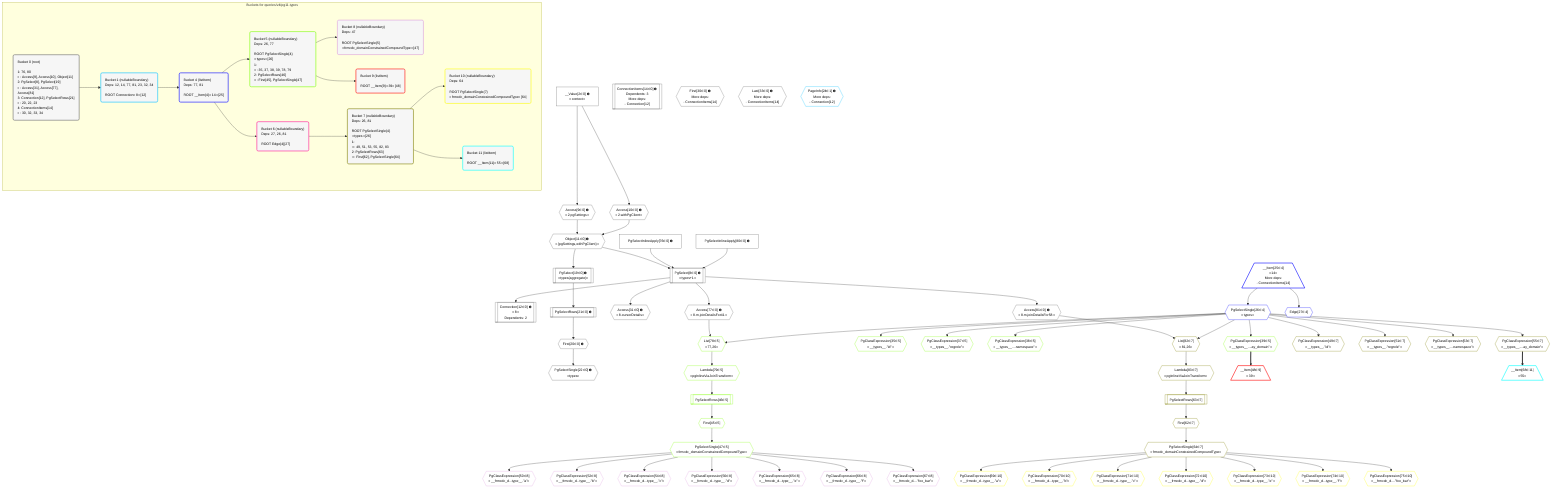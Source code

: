 %%{init: {'themeVariables': { 'fontSize': '12px'}}}%%
graph TD
    classDef path fill:#eee,stroke:#000,color:#000
    classDef plan fill:#fff,stroke-width:1px,color:#000
    classDef itemplan fill:#fff,stroke-width:2px,color:#000
    classDef unbatchedplan fill:#dff,stroke-width:1px,color:#000
    classDef sideeffectplan fill:#fcc,stroke-width:2px,color:#000
    classDef bucket fill:#f6f6f6,color:#000,stroke-width:2px,text-align:left

    subgraph "Buckets for queries/v4/pg11.types"
    Bucket0("Bucket 0 (root)<br /><br />1: 76, 80<br />ᐳ: Access[9], Access[10], Object[11]<br />2: PgSelect[8], PgSelect[19]<br />ᐳ: Access[31], Access[77], Access[81]<br />3: Connection[12], PgSelectRows[21]<br />ᐳ: 20, 22, 23<br />4: ConnectionItems[14]<br />ᐳ: 30, 32, 33, 34"):::bucket
    Bucket1("Bucket 1 (nullableBoundary)<br />Deps: 12, 14, 77, 81, 23, 32, 34<br /><br />ROOT Connectionᐸ8ᐳ[12]"):::bucket
    Bucket4("Bucket 4 (listItem)<br />Deps: 77, 81<br /><br />ROOT __Item{4}ᐸ14ᐳ[25]"):::bucket
    Bucket5("Bucket 5 (nullableBoundary)<br />Deps: 26, 77<br /><br />ROOT PgSelectSingle{4}ᐸtypesᐳ[26]<br />1: <br />ᐳ: 35, 37, 38, 39, 78, 79<br />2: PgSelectRows[46]<br />ᐳ: First[45], PgSelectSingle[47]"):::bucket
    Bucket6("Bucket 6 (nullableBoundary)<br />Deps: 27, 26, 81<br /><br />ROOT Edge{4}[27]"):::bucket
    Bucket7("Bucket 7 (nullableBoundary)<br />Deps: 26, 81<br /><br />ROOT PgSelectSingle{4}ᐸtypesᐳ[26]<br />1: <br />ᐳ: 49, 51, 53, 55, 82, 83<br />2: PgSelectRows[63]<br />ᐳ: First[62], PgSelectSingle[64]"):::bucket
    Bucket8("Bucket 8 (nullableBoundary)<br />Deps: 47<br /><br />ROOT PgSelectSingle{5}ᐸfrmcdc_domainConstrainedCompoundTypeᐳ[47]"):::bucket
    Bucket9("Bucket 9 (listItem)<br /><br />ROOT __Item{9}ᐸ39ᐳ[48]"):::bucket
    Bucket10("Bucket 10 (nullableBoundary)<br />Deps: 64<br /><br />ROOT PgSelectSingle{7}ᐸfrmcdc_domainConstrainedCompoundTypeᐳ[64]"):::bucket
    Bucket11("Bucket 11 (listItem)<br /><br />ROOT __Item{11}ᐸ55ᐳ[68]"):::bucket
    end
    Bucket0 --> Bucket1
    Bucket1 --> Bucket4
    Bucket4 --> Bucket5 & Bucket6
    Bucket5 --> Bucket8 & Bucket9
    Bucket6 --> Bucket7
    Bucket7 --> Bucket10 & Bucket11

    %% plan dependencies
    PgSelect8[["PgSelect[8∈0] ➊<br />ᐸtypes+1ᐳ"]]:::plan
    Object11{{"Object[11∈0] ➊<br />ᐸ{pgSettings,withPgClient}ᐳ"}}:::plan
    PgSelectInlineApply76["PgSelectInlineApply[76∈0] ➊"]:::plan
    PgSelectInlineApply80["PgSelectInlineApply[80∈0] ➊"]:::plan
    Object11 & PgSelectInlineApply76 & PgSelectInlineApply80 --> PgSelect8
    Access9{{"Access[9∈0] ➊<br />ᐸ2.pgSettingsᐳ"}}:::plan
    Access10{{"Access[10∈0] ➊<br />ᐸ2.withPgClientᐳ"}}:::plan
    Access9 & Access10 --> Object11
    __Value2["__Value[2∈0] ➊<br />ᐸcontextᐳ"]:::plan
    __Value2 --> Access9
    __Value2 --> Access10
    Connection12[["Connection[12∈0] ➊<br />ᐸ8ᐳ<br />Dependents: 2"]]:::plan
    PgSelect8 --> Connection12
    ConnectionItems14[["ConnectionItems[14∈0] ➊<br />Dependents: 3<br />More deps:<br />- Connection[12]"]]:::plan
    PgSelect19[["PgSelect[19∈0] ➊<br />ᐸtypes(aggregate)ᐳ"]]:::plan
    Object11 --> PgSelect19
    First20{{"First[20∈0] ➊"}}:::plan
    PgSelectRows21[["PgSelectRows[21∈0] ➊"]]:::plan
    PgSelectRows21 --> First20
    PgSelect19 --> PgSelectRows21
    PgSelectSingle22{{"PgSelectSingle[22∈0] ➊<br />ᐸtypesᐳ"}}:::plan
    First20 --> PgSelectSingle22
    First30{{"First[30∈0] ➊<br />More deps:<br />- ConnectionItems[14]"}}:::plan
    Access31{{"Access[31∈0] ➊<br />ᐸ8.cursorDetailsᐳ"}}:::plan
    PgSelect8 --> Access31
    Last33{{"Last[33∈0] ➊<br />More deps:<br />- ConnectionItems[14]"}}:::plan
    Access77{{"Access[77∈0] ➊<br />ᐸ8.m.joinDetailsFor41ᐳ"}}:::plan
    PgSelect8 --> Access77
    Access81{{"Access[81∈0] ➊<br />ᐸ8.m.joinDetailsFor58ᐳ"}}:::plan
    PgSelect8 --> Access81
    PageInfo24{{"PageInfo[24∈1] ➊<br />More deps:<br />- Connection[12]"}}:::plan
    __Item25[/"__Item[25∈4]<br />ᐸ14ᐳ<br />More deps:<br />- ConnectionItems[14]"\]:::itemplan
    PgSelectSingle26{{"PgSelectSingle[26∈4]<br />ᐸtypesᐳ"}}:::plan
    __Item25 --> PgSelectSingle26
    Edge27{{"Edge[27∈4]"}}:::plan
    __Item25 --> Edge27
    List78{{"List[78∈5]<br />ᐸ77,26ᐳ"}}:::plan
    Access77 & PgSelectSingle26 --> List78
    PgClassExpression35{{"PgClassExpression[35∈5]<br />ᐸ__types__.”id”ᐳ"}}:::plan
    PgSelectSingle26 --> PgClassExpression35
    PgClassExpression37{{"PgClassExpression[37∈5]<br />ᐸ__types__.”regrole”ᐳ"}}:::plan
    PgSelectSingle26 --> PgClassExpression37
    PgClassExpression38{{"PgClassExpression[38∈5]<br />ᐸ__types__....namespace”ᐳ"}}:::plan
    PgSelectSingle26 --> PgClassExpression38
    PgClassExpression39{{"PgClassExpression[39∈5]<br />ᐸ__types__....ay_domain”ᐳ"}}:::plan
    PgSelectSingle26 --> PgClassExpression39
    First45{{"First[45∈5]"}}:::plan
    PgSelectRows46[["PgSelectRows[46∈5]"]]:::plan
    PgSelectRows46 --> First45
    Lambda79{{"Lambda[79∈5]<br />ᐸpgInlineViaJoinTransformᐳ"}}:::plan
    Lambda79 --> PgSelectRows46
    PgSelectSingle47{{"PgSelectSingle[47∈5]<br />ᐸfrmcdc_domainConstrainedCompoundTypeᐳ"}}:::plan
    First45 --> PgSelectSingle47
    List78 --> Lambda79
    List82{{"List[82∈7]<br />ᐸ81,26ᐳ"}}:::plan
    Access81 & PgSelectSingle26 --> List82
    PgClassExpression49{{"PgClassExpression[49∈7]<br />ᐸ__types__.”id”ᐳ"}}:::plan
    PgSelectSingle26 --> PgClassExpression49
    PgClassExpression51{{"PgClassExpression[51∈7]<br />ᐸ__types__.”regrole”ᐳ"}}:::plan
    PgSelectSingle26 --> PgClassExpression51
    PgClassExpression53{{"PgClassExpression[53∈7]<br />ᐸ__types__....namespace”ᐳ"}}:::plan
    PgSelectSingle26 --> PgClassExpression53
    PgClassExpression55{{"PgClassExpression[55∈7]<br />ᐸ__types__....ay_domain”ᐳ"}}:::plan
    PgSelectSingle26 --> PgClassExpression55
    First62{{"First[62∈7]"}}:::plan
    PgSelectRows63[["PgSelectRows[63∈7]"]]:::plan
    PgSelectRows63 --> First62
    Lambda83{{"Lambda[83∈7]<br />ᐸpgInlineViaJoinTransformᐳ"}}:::plan
    Lambda83 --> PgSelectRows63
    PgSelectSingle64{{"PgSelectSingle[64∈7]<br />ᐸfrmcdc_domainConstrainedCompoundTypeᐳ"}}:::plan
    First62 --> PgSelectSingle64
    List82 --> Lambda83
    PgClassExpression50{{"PgClassExpression[50∈8]<br />ᐸ__frmcdc_d...type__.”a”ᐳ"}}:::plan
    PgSelectSingle47 --> PgClassExpression50
    PgClassExpression52{{"PgClassExpression[52∈8]<br />ᐸ__frmcdc_d...type__.”b”ᐳ"}}:::plan
    PgSelectSingle47 --> PgClassExpression52
    PgClassExpression54{{"PgClassExpression[54∈8]<br />ᐸ__frmcdc_d...type__.”c”ᐳ"}}:::plan
    PgSelectSingle47 --> PgClassExpression54
    PgClassExpression56{{"PgClassExpression[56∈8]<br />ᐸ__frmcdc_d...type__.”d”ᐳ"}}:::plan
    PgSelectSingle47 --> PgClassExpression56
    PgClassExpression65{{"PgClassExpression[65∈8]<br />ᐸ__frmcdc_d...type__.”e”ᐳ"}}:::plan
    PgSelectSingle47 --> PgClassExpression65
    PgClassExpression66{{"PgClassExpression[66∈8]<br />ᐸ__frmcdc_d...type__.”f”ᐳ"}}:::plan
    PgSelectSingle47 --> PgClassExpression66
    PgClassExpression67{{"PgClassExpression[67∈8]<br />ᐸ__frmcdc_d....”foo_bar”ᐳ"}}:::plan
    PgSelectSingle47 --> PgClassExpression67
    __Item48[/"__Item[48∈9]<br />ᐸ39ᐳ"\]:::itemplan
    PgClassExpression39 ==> __Item48
    PgClassExpression69{{"PgClassExpression[69∈10]<br />ᐸ__frmcdc_d...type__.”a”ᐳ"}}:::plan
    PgSelectSingle64 --> PgClassExpression69
    PgClassExpression70{{"PgClassExpression[70∈10]<br />ᐸ__frmcdc_d...type__.”b”ᐳ"}}:::plan
    PgSelectSingle64 --> PgClassExpression70
    PgClassExpression71{{"PgClassExpression[71∈10]<br />ᐸ__frmcdc_d...type__.”c”ᐳ"}}:::plan
    PgSelectSingle64 --> PgClassExpression71
    PgClassExpression72{{"PgClassExpression[72∈10]<br />ᐸ__frmcdc_d...type__.”d”ᐳ"}}:::plan
    PgSelectSingle64 --> PgClassExpression72
    PgClassExpression73{{"PgClassExpression[73∈10]<br />ᐸ__frmcdc_d...type__.”e”ᐳ"}}:::plan
    PgSelectSingle64 --> PgClassExpression73
    PgClassExpression74{{"PgClassExpression[74∈10]<br />ᐸ__frmcdc_d...type__.”f”ᐳ"}}:::plan
    PgSelectSingle64 --> PgClassExpression74
    PgClassExpression75{{"PgClassExpression[75∈10]<br />ᐸ__frmcdc_d....”foo_bar”ᐳ"}}:::plan
    PgSelectSingle64 --> PgClassExpression75
    __Item68[/"__Item[68∈11]<br />ᐸ55ᐳ"\]:::itemplan
    PgClassExpression55 ==> __Item68

    %% define steps
    classDef bucket0 stroke:#696969
    class Bucket0,__Value2,PgSelect8,Access9,Access10,Object11,Connection12,ConnectionItems14,PgSelect19,First20,PgSelectRows21,PgSelectSingle22,First30,Access31,Last33,PgSelectInlineApply76,Access77,PgSelectInlineApply80,Access81 bucket0
    classDef bucket1 stroke:#00bfff
    class Bucket1,PageInfo24 bucket1
    classDef bucket4 stroke:#0000ff
    class Bucket4,__Item25,PgSelectSingle26,Edge27 bucket4
    classDef bucket5 stroke:#7fff00
    class Bucket5,PgClassExpression35,PgClassExpression37,PgClassExpression38,PgClassExpression39,First45,PgSelectRows46,PgSelectSingle47,List78,Lambda79 bucket5
    classDef bucket6 stroke:#ff1493
    class Bucket6 bucket6
    classDef bucket7 stroke:#808000
    class Bucket7,PgClassExpression49,PgClassExpression51,PgClassExpression53,PgClassExpression55,First62,PgSelectRows63,PgSelectSingle64,List82,Lambda83 bucket7
    classDef bucket8 stroke:#dda0dd
    class Bucket8,PgClassExpression50,PgClassExpression52,PgClassExpression54,PgClassExpression56,PgClassExpression65,PgClassExpression66,PgClassExpression67 bucket8
    classDef bucket9 stroke:#ff0000
    class Bucket9,__Item48 bucket9
    classDef bucket10 stroke:#ffff00
    class Bucket10,PgClassExpression69,PgClassExpression70,PgClassExpression71,PgClassExpression72,PgClassExpression73,PgClassExpression74,PgClassExpression75 bucket10
    classDef bucket11 stroke:#00ffff
    class Bucket11,__Item68 bucket11